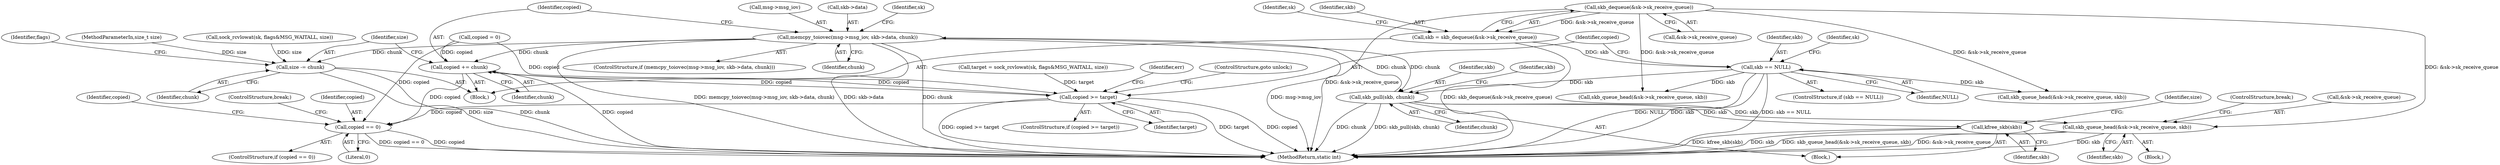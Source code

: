 digraph "0_linux_f3d3342602f8bcbf37d7c46641cb9bca7618eb1c_12@API" {
"1000261" [label="(Call,memcpy_toiovec(msg->msg_iov, skb->data, chunk))"];
"1000297" [label="(Call,skb_pull(skb, chunk))"];
"1000182" [label="(Call,skb == NULL)"];
"1000172" [label="(Call,skb = skb_dequeue(&sk->sk_receive_queue))"];
"1000174" [label="(Call,skb_dequeue(&sk->sk_receive_queue))"];
"1000261" [label="(Call,memcpy_toiovec(msg->msg_iov, skb->data, chunk))"];
"1000285" [label="(Call,copied += chunk)"];
"1000187" [label="(Call,copied >= target)"];
"1000277" [label="(Call,copied == 0)"];
"1000288" [label="(Call,size -= chunk)"];
"1000305" [label="(Call,skb_queue_head(&sk->sk_receive_queue, skb))"];
"1000312" [label="(Call,kfree_skb(skb))"];
"1000305" [label="(Call,skb_queue_head(&sk->sk_receive_queue, skb))"];
"1000189" [label="(Identifier,target)"];
"1000110" [label="(MethodParameterIn,size_t size)"];
"1000302" [label="(Identifier,skb)"];
"1000316" [label="(Call,skb_queue_head(&sk->sk_receive_queue, skb))"];
"1000262" [label="(Call,msg->msg_iov)"];
"1000278" [label="(Identifier,copied)"];
"1000297" [label="(Call,skb_pull(skb, chunk))"];
"1000183" [label="(Identifier,skb)"];
"1000261" [label="(Call,memcpy_toiovec(msg->msg_iov, skb->data, chunk))"];
"1000153" [label="(Call,sock_rcvlowat(sk, flags&MSG_WAITALL, size))"];
"1000151" [label="(Call,target = sock_rcvlowat(sk, flags&MSG_WAITALL, size))"];
"1000294" [label="(Identifier,flags)"];
"1000276" [label="(ControlStructure,if (copied == 0))"];
"1000299" [label="(Identifier,chunk)"];
"1000279" [label="(Literal,0)"];
"1000192" [label="(Identifier,err)"];
"1000190" [label="(ControlStructure,goto unlock;)"];
"1000311" [label="(ControlStructure,break;)"];
"1000312" [label="(Call,kfree_skb(skb))"];
"1000328" [label="(MethodReturn,static int)"];
"1000310" [label="(Identifier,skb)"];
"1000288" [label="(Call,size -= chunk)"];
"1000187" [label="(Call,copied >= target)"];
"1000298" [label="(Identifier,skb)"];
"1000120" [label="(Call,copied = 0)"];
"1000173" [label="(Identifier,skb)"];
"1000313" [label="(Identifier,skb)"];
"1000296" [label="(Block,)"];
"1000265" [label="(Call,skb->data)"];
"1000172" [label="(Call,skb = skb_dequeue(&sk->sk_receive_queue))"];
"1000270" [label="(Call,skb_queue_head(&sk->sk_receive_queue, skb))"];
"1000268" [label="(Identifier,chunk)"];
"1000304" [label="(Block,)"];
"1000260" [label="(ControlStructure,if (memcpy_toiovec(msg->msg_iov, skb->data, chunk)))"];
"1000285" [label="(Call,copied += chunk)"];
"1000273" [label="(Identifier,sk)"];
"1000182" [label="(Call,skb == NULL)"];
"1000281" [label="(Identifier,copied)"];
"1000277" [label="(Call,copied == 0)"];
"1000323" [label="(Identifier,size)"];
"1000289" [label="(Identifier,size)"];
"1000180" [label="(Identifier,sk)"];
"1000284" [label="(ControlStructure,break;)"];
"1000181" [label="(ControlStructure,if (skb == NULL))"];
"1000306" [label="(Call,&sk->sk_receive_queue)"];
"1000167" [label="(Block,)"];
"1000174" [label="(Call,skb_dequeue(&sk->sk_receive_queue))"];
"1000175" [label="(Call,&sk->sk_receive_queue)"];
"1000287" [label="(Identifier,chunk)"];
"1000286" [label="(Identifier,copied)"];
"1000290" [label="(Identifier,chunk)"];
"1000259" [label="(Identifier,sk)"];
"1000184" [label="(Identifier,NULL)"];
"1000186" [label="(ControlStructure,if (copied >= target))"];
"1000188" [label="(Identifier,copied)"];
"1000261" -> "1000260"  [label="AST: "];
"1000261" -> "1000268"  [label="CFG: "];
"1000262" -> "1000261"  [label="AST: "];
"1000265" -> "1000261"  [label="AST: "];
"1000268" -> "1000261"  [label="AST: "];
"1000273" -> "1000261"  [label="CFG: "];
"1000286" -> "1000261"  [label="CFG: "];
"1000261" -> "1000328"  [label="DDG: skb->data"];
"1000261" -> "1000328"  [label="DDG: chunk"];
"1000261" -> "1000328"  [label="DDG: msg->msg_iov"];
"1000261" -> "1000328"  [label="DDG: memcpy_toiovec(msg->msg_iov, skb->data, chunk)"];
"1000297" -> "1000261"  [label="DDG: chunk"];
"1000261" -> "1000285"  [label="DDG: chunk"];
"1000261" -> "1000288"  [label="DDG: chunk"];
"1000261" -> "1000297"  [label="DDG: chunk"];
"1000297" -> "1000296"  [label="AST: "];
"1000297" -> "1000299"  [label="CFG: "];
"1000298" -> "1000297"  [label="AST: "];
"1000299" -> "1000297"  [label="AST: "];
"1000302" -> "1000297"  [label="CFG: "];
"1000297" -> "1000328"  [label="DDG: chunk"];
"1000297" -> "1000328"  [label="DDG: skb_pull(skb, chunk)"];
"1000182" -> "1000297"  [label="DDG: skb"];
"1000297" -> "1000305"  [label="DDG: skb"];
"1000297" -> "1000312"  [label="DDG: skb"];
"1000182" -> "1000181"  [label="AST: "];
"1000182" -> "1000184"  [label="CFG: "];
"1000183" -> "1000182"  [label="AST: "];
"1000184" -> "1000182"  [label="AST: "];
"1000188" -> "1000182"  [label="CFG: "];
"1000259" -> "1000182"  [label="CFG: "];
"1000182" -> "1000328"  [label="DDG: skb == NULL"];
"1000182" -> "1000328"  [label="DDG: NULL"];
"1000182" -> "1000328"  [label="DDG: skb"];
"1000172" -> "1000182"  [label="DDG: skb"];
"1000182" -> "1000270"  [label="DDG: skb"];
"1000182" -> "1000316"  [label="DDG: skb"];
"1000172" -> "1000167"  [label="AST: "];
"1000172" -> "1000174"  [label="CFG: "];
"1000173" -> "1000172"  [label="AST: "];
"1000174" -> "1000172"  [label="AST: "];
"1000180" -> "1000172"  [label="CFG: "];
"1000172" -> "1000328"  [label="DDG: skb_dequeue(&sk->sk_receive_queue)"];
"1000174" -> "1000172"  [label="DDG: &sk->sk_receive_queue"];
"1000174" -> "1000175"  [label="CFG: "];
"1000175" -> "1000174"  [label="AST: "];
"1000174" -> "1000328"  [label="DDG: &sk->sk_receive_queue"];
"1000174" -> "1000270"  [label="DDG: &sk->sk_receive_queue"];
"1000174" -> "1000305"  [label="DDG: &sk->sk_receive_queue"];
"1000174" -> "1000316"  [label="DDG: &sk->sk_receive_queue"];
"1000285" -> "1000167"  [label="AST: "];
"1000285" -> "1000287"  [label="CFG: "];
"1000286" -> "1000285"  [label="AST: "];
"1000287" -> "1000285"  [label="AST: "];
"1000289" -> "1000285"  [label="CFG: "];
"1000285" -> "1000328"  [label="DDG: copied"];
"1000285" -> "1000187"  [label="DDG: copied"];
"1000285" -> "1000277"  [label="DDG: copied"];
"1000187" -> "1000285"  [label="DDG: copied"];
"1000120" -> "1000285"  [label="DDG: copied"];
"1000187" -> "1000186"  [label="AST: "];
"1000187" -> "1000189"  [label="CFG: "];
"1000188" -> "1000187"  [label="AST: "];
"1000189" -> "1000187"  [label="AST: "];
"1000190" -> "1000187"  [label="CFG: "];
"1000192" -> "1000187"  [label="CFG: "];
"1000187" -> "1000328"  [label="DDG: copied"];
"1000187" -> "1000328"  [label="DDG: copied >= target"];
"1000187" -> "1000328"  [label="DDG: target"];
"1000120" -> "1000187"  [label="DDG: copied"];
"1000151" -> "1000187"  [label="DDG: target"];
"1000187" -> "1000277"  [label="DDG: copied"];
"1000277" -> "1000276"  [label="AST: "];
"1000277" -> "1000279"  [label="CFG: "];
"1000278" -> "1000277"  [label="AST: "];
"1000279" -> "1000277"  [label="AST: "];
"1000281" -> "1000277"  [label="CFG: "];
"1000284" -> "1000277"  [label="CFG: "];
"1000277" -> "1000328"  [label="DDG: copied"];
"1000277" -> "1000328"  [label="DDG: copied == 0"];
"1000120" -> "1000277"  [label="DDG: copied"];
"1000288" -> "1000167"  [label="AST: "];
"1000288" -> "1000290"  [label="CFG: "];
"1000289" -> "1000288"  [label="AST: "];
"1000290" -> "1000288"  [label="AST: "];
"1000294" -> "1000288"  [label="CFG: "];
"1000288" -> "1000328"  [label="DDG: chunk"];
"1000288" -> "1000328"  [label="DDG: size"];
"1000153" -> "1000288"  [label="DDG: size"];
"1000110" -> "1000288"  [label="DDG: size"];
"1000305" -> "1000304"  [label="AST: "];
"1000305" -> "1000310"  [label="CFG: "];
"1000306" -> "1000305"  [label="AST: "];
"1000310" -> "1000305"  [label="AST: "];
"1000311" -> "1000305"  [label="CFG: "];
"1000305" -> "1000328"  [label="DDG: skb"];
"1000305" -> "1000328"  [label="DDG: skb_queue_head(&sk->sk_receive_queue, skb)"];
"1000305" -> "1000328"  [label="DDG: &sk->sk_receive_queue"];
"1000312" -> "1000296"  [label="AST: "];
"1000312" -> "1000313"  [label="CFG: "];
"1000313" -> "1000312"  [label="AST: "];
"1000323" -> "1000312"  [label="CFG: "];
"1000312" -> "1000328"  [label="DDG: kfree_skb(skb)"];
"1000312" -> "1000328"  [label="DDG: skb"];
}
